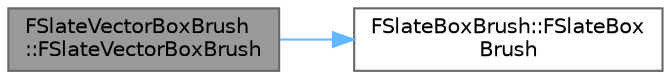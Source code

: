 digraph "FSlateVectorBoxBrush::FSlateVectorBoxBrush"
{
 // INTERACTIVE_SVG=YES
 // LATEX_PDF_SIZE
  bgcolor="transparent";
  edge [fontname=Helvetica,fontsize=10,labelfontname=Helvetica,labelfontsize=10];
  node [fontname=Helvetica,fontsize=10,shape=box,height=0.2,width=0.4];
  rankdir="LR";
  Node1 [id="Node000001",label="FSlateVectorBoxBrush\l::FSlateVectorBoxBrush",height=0.2,width=0.4,color="gray40", fillcolor="grey60", style="filled", fontcolor="black",tooltip=" "];
  Node1 -> Node2 [id="edge1_Node000001_Node000002",color="steelblue1",style="solid",tooltip=" "];
  Node2 [id="Node000002",label="FSlateBoxBrush::FSlateBox\lBrush",height=0.2,width=0.4,color="grey40", fillcolor="white", style="filled",URL="$d6/dcf/structFSlateBoxBrush.html#ab471da4c43dbf7c459f231d5f96ed3a2",tooltip="Make a 3x3 box that stretches the texture."];
}
